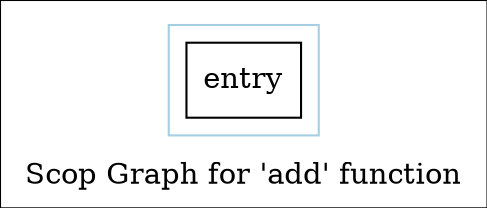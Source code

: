 digraph "Scop Graph for 'add' function" {
	label="Scop Graph for 'add' function";

	Node0x14fdc90 [shape=record,label="{entry}"];
	colorscheme = "paired12"
        subgraph cluster_0x14cfff0 {
          label = "";
          style = solid;
          color = 1
          Node0x14fdc90;
        }
}
